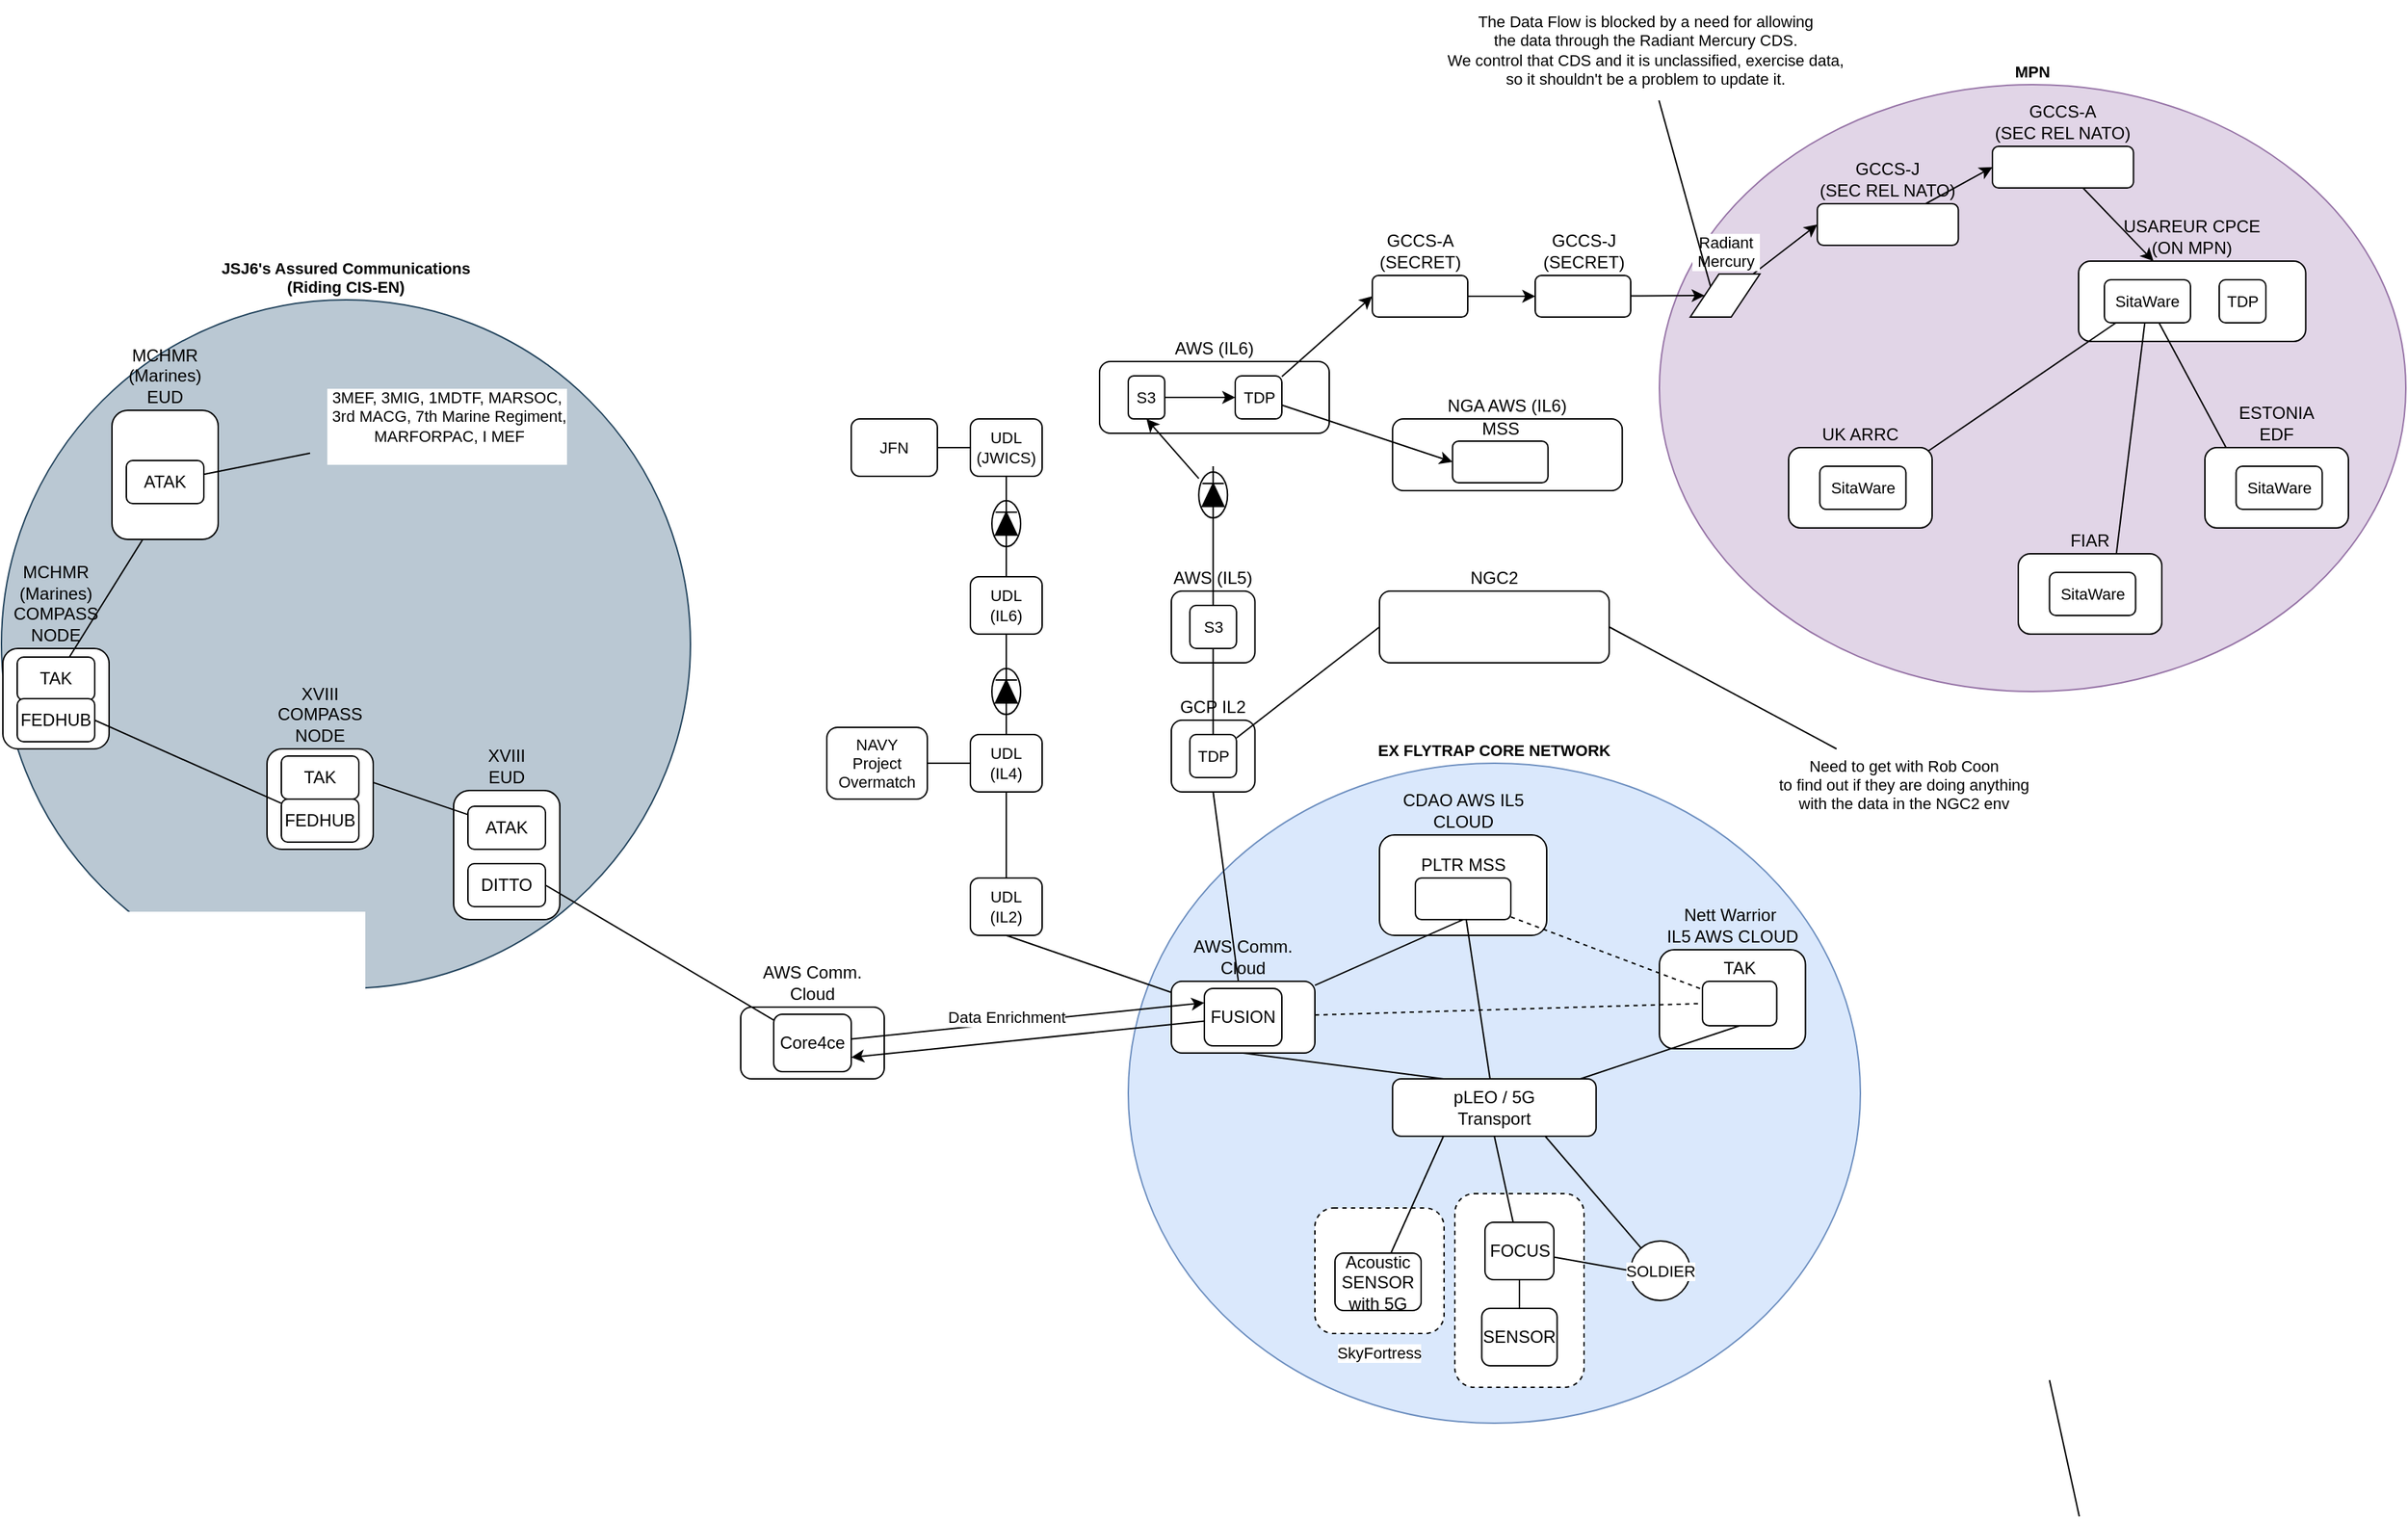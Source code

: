 <mxfile version="27.0.9">
  <diagram name="Page-1" id="hvNq0bLNqhKwoZfUZP0T">
    <mxGraphModel dx="1759" dy="1660" grid="1" gridSize="10" guides="1" tooltips="1" connect="1" arrows="1" fold="1" page="1" pageScale="1" pageWidth="850" pageHeight="1100" math="0" shadow="0">
      <root>
        <mxCell id="0" />
        <mxCell id="1" parent="0" />
        <mxCell id="hDkIq6Xu9XrADPTMmhmZ-83" value="&lt;div&gt;&lt;b&gt;JSJ6&#39;s Assured Communications&lt;/b&gt;&lt;/div&gt;&lt;div&gt;&lt;b&gt;(Riding CIS-EN)&lt;/b&gt;&lt;/div&gt;" style="ellipse;whiteSpace=wrap;html=1;aspect=fixed;fontFamily=Helvetica;fontSize=11;labelBackgroundColor=default;labelPosition=center;verticalLabelPosition=top;align=center;verticalAlign=bottom;fillColor=#bac8d3;strokeColor=#23445d;" parent="1" vertex="1">
          <mxGeometry x="-665" y="-413" width="480" height="480" as="geometry" />
        </mxCell>
        <mxCell id="hDkIq6Xu9XrADPTMmhmZ-85" value="XVIII&lt;div&gt;EUD&lt;/div&gt;" style="rounded=1;whiteSpace=wrap;html=1;labelPosition=center;verticalLabelPosition=top;align=center;verticalAlign=bottom;" parent="1" vertex="1">
          <mxGeometry x="-350" y="-71" width="74" height="90" as="geometry" />
        </mxCell>
        <mxCell id="hDkIq6Xu9XrADPTMmhmZ-66" value="&lt;b&gt;MPN&lt;/b&gt;" style="ellipse;whiteSpace=wrap;html=1;fontFamily=Helvetica;fontSize=11;labelBackgroundColor=default;fillColor=#e1d5e7;strokeColor=#9673a6;labelPosition=center;verticalLabelPosition=top;align=center;verticalAlign=bottom;" parent="1" vertex="1">
          <mxGeometry x="490" y="-563" width="520" height="423" as="geometry" />
        </mxCell>
        <mxCell id="jyh1h8HAa2u7fzU4bVlv-119" value="&lt;b&gt;EX FLYTRAP CORE NETWORK&lt;/b&gt;" style="ellipse;whiteSpace=wrap;html=1;fontFamily=Helvetica;fontSize=11;labelBackgroundColor=default;fillColor=#dae8fc;strokeColor=#6c8ebf;labelPosition=center;verticalLabelPosition=top;align=center;verticalAlign=bottom;" parent="1" vertex="1">
          <mxGeometry x="120" y="-90" width="510" height="460" as="geometry" />
        </mxCell>
        <mxCell id="jyh1h8HAa2u7fzU4bVlv-82" value="AWS Comm. Cloud" style="rounded=1;whiteSpace=wrap;html=1;labelPosition=center;verticalLabelPosition=top;align=center;verticalAlign=bottom;" parent="1" vertex="1">
          <mxGeometry x="150" y="62" width="100" height="50" as="geometry" />
        </mxCell>
        <mxCell id="hDkIq6Xu9XrADPTMmhmZ-47" value="NGA AWS (IL6)" style="rounded=1;whiteSpace=wrap;html=1;labelPosition=center;verticalLabelPosition=top;align=center;verticalAlign=bottom;" parent="1" vertex="1">
          <mxGeometry x="304.13" y="-330" width="160" height="50" as="geometry" />
        </mxCell>
        <mxCell id="hDkIq6Xu9XrADPTMmhmZ-37" value="AWS (IL6)" style="rounded=1;whiteSpace=wrap;html=1;labelPosition=center;verticalLabelPosition=top;align=center;verticalAlign=bottom;" parent="1" vertex="1">
          <mxGeometry x="100" y="-370" width="160" height="50" as="geometry" />
        </mxCell>
        <mxCell id="hDkIq6Xu9XrADPTMmhmZ-25" value="GCP IL2" style="rounded=1;whiteSpace=wrap;html=1;labelPosition=center;verticalLabelPosition=top;align=center;verticalAlign=bottom;" parent="1" vertex="1">
          <mxGeometry x="150" y="-120" width="58.25" height="50" as="geometry" />
        </mxCell>
        <mxCell id="hDkIq6Xu9XrADPTMmhmZ-33" value="AWS (IL5)" style="rounded=1;whiteSpace=wrap;html=1;labelPosition=center;verticalLabelPosition=top;align=center;verticalAlign=bottom;" parent="1" vertex="1">
          <mxGeometry x="150" y="-210" width="58.25" height="50" as="geometry" />
        </mxCell>
        <mxCell id="hDkIq6Xu9XrADPTMmhmZ-26" value="AWS Comm. Cloud" style="rounded=1;whiteSpace=wrap;html=1;labelPosition=center;verticalLabelPosition=top;align=center;verticalAlign=bottom;" parent="1" vertex="1">
          <mxGeometry x="-150" y="80" width="100" height="50" as="geometry" />
        </mxCell>
        <mxCell id="jyh1h8HAa2u7fzU4bVlv-79" value="CDAO AWS IL5 CLOUD" style="rounded=1;whiteSpace=wrap;html=1;labelPosition=center;verticalLabelPosition=top;align=center;verticalAlign=bottom;" parent="1" vertex="1">
          <mxGeometry x="295" y="-40" width="116.5" height="70" as="geometry" />
        </mxCell>
        <mxCell id="jyh1h8HAa2u7fzU4bVlv-77" value="" style="rounded=1;whiteSpace=wrap;html=1;fontFamily=Helvetica;fontSize=11;fontColor=default;labelBackgroundColor=default;dashed=1;labelPosition=center;verticalLabelPosition=bottom;align=center;verticalAlign=top;" parent="1" vertex="1">
          <mxGeometry x="347.5" y="210" width="90" height="135" as="geometry" />
        </mxCell>
        <mxCell id="jyh1h8HAa2u7fzU4bVlv-12" value="Nett Warrior&amp;nbsp;&lt;div&gt;IL5 AWS CLOUD&lt;/div&gt;" style="rounded=1;whiteSpace=wrap;html=1;labelPosition=center;verticalLabelPosition=top;align=center;verticalAlign=bottom;" parent="1" vertex="1">
          <mxGeometry x="490" y="40" width="101.75" height="69" as="geometry" />
        </mxCell>
        <mxCell id="jyh1h8HAa2u7fzU4bVlv-13" value="TAK" style="rounded=1;whiteSpace=wrap;html=1;labelPosition=center;verticalLabelPosition=top;align=center;verticalAlign=bottom;" parent="1" vertex="1">
          <mxGeometry x="520" y="62" width="51.75" height="31" as="geometry" />
        </mxCell>
        <mxCell id="jyh1h8HAa2u7fzU4bVlv-20" style="rounded=0;orthogonalLoop=1;jettySize=auto;html=1;endArrow=none;startFill=0;" parent="1" edge="1">
          <mxGeometry relative="1" as="geometry">
            <mxPoint x="412.5" y="190" as="sourcePoint" />
          </mxGeometry>
        </mxCell>
        <mxCell id="jyh1h8HAa2u7fzU4bVlv-24" style="rounded=0;orthogonalLoop=1;jettySize=auto;html=1;entryX=0.5;entryY=1;entryDx=0;entryDy=0;endArrow=none;startFill=0;" parent="1" edge="1">
          <mxGeometry relative="1" as="geometry">
            <mxPoint x="412.5" y="264" as="targetPoint" />
          </mxGeometry>
        </mxCell>
        <mxCell id="jyh1h8HAa2u7fzU4bVlv-114" style="edgeStyle=none;shape=connector;rounded=0;orthogonalLoop=1;jettySize=auto;html=1;entryX=0.5;entryY=1;entryDx=0;entryDy=0;strokeColor=default;align=center;verticalAlign=middle;fontFamily=Helvetica;fontSize=11;fontColor=default;labelBackgroundColor=default;startFill=0;endArrow=none;" parent="1" source="jyh1h8HAa2u7fzU4bVlv-28" target="jyh1h8HAa2u7fzU4bVlv-13" edge="1">
          <mxGeometry relative="1" as="geometry" />
        </mxCell>
        <mxCell id="jyh1h8HAa2u7fzU4bVlv-116" style="edgeStyle=none;shape=connector;rounded=0;orthogonalLoop=1;jettySize=auto;html=1;strokeColor=default;align=center;verticalAlign=middle;fontFamily=Helvetica;fontSize=11;fontColor=default;labelBackgroundColor=default;startFill=0;endArrow=none;" parent="1" source="jyh1h8HAa2u7fzU4bVlv-28" target="jyh1h8HAa2u7fzU4bVlv-80" edge="1">
          <mxGeometry relative="1" as="geometry" />
        </mxCell>
        <mxCell id="jyh1h8HAa2u7fzU4bVlv-28" value="pLEO / 5G&lt;div&gt;Transport&lt;/div&gt;" style="rounded=1;whiteSpace=wrap;html=1;" parent="1" vertex="1">
          <mxGeometry x="304.13" y="130" width="141.75" height="40" as="geometry" />
        </mxCell>
        <mxCell id="jyh1h8HAa2u7fzU4bVlv-31" style="edgeStyle=orthogonalEdgeStyle;rounded=0;orthogonalLoop=1;jettySize=auto;html=1;endArrow=none;startFill=0;" parent="1" edge="1">
          <mxGeometry relative="1" as="geometry">
            <mxPoint x="629.5" y="203" as="sourcePoint" />
          </mxGeometry>
        </mxCell>
        <mxCell id="jyh1h8HAa2u7fzU4bVlv-35" style="edgeStyle=orthogonalEdgeStyle;rounded=0;orthogonalLoop=1;jettySize=auto;html=1;entryX=0.5;entryY=1;entryDx=0;entryDy=0;endArrow=none;startFill=0;" parent="1" edge="1">
          <mxGeometry relative="1" as="geometry">
            <mxPoint x="630" y="267" as="targetPoint" />
          </mxGeometry>
        </mxCell>
        <mxCell id="jyh1h8HAa2u7fzU4bVlv-50" style="rounded=0;orthogonalLoop=1;jettySize=auto;html=1;entryX=1;entryY=0.5;entryDx=0;entryDy=0;endArrow=none;startFill=0;" parent="1" edge="1">
          <mxGeometry relative="1" as="geometry">
            <mxPoint x="745.363" y="300" as="sourcePoint" />
          </mxGeometry>
        </mxCell>
        <mxCell id="jyh1h8HAa2u7fzU4bVlv-46" style="rounded=0;orthogonalLoop=1;jettySize=auto;html=1;entryX=0.5;entryY=1;entryDx=0;entryDy=0;endArrow=none;startFill=0;" parent="1" edge="1">
          <mxGeometry relative="1" as="geometry">
            <mxPoint x="782.5" y="435" as="sourcePoint" />
            <mxPoint x="761.75" y="340" as="targetPoint" />
          </mxGeometry>
        </mxCell>
        <mxCell id="hDkIq6Xu9XrADPTMmhmZ-6" style="edgeStyle=none;shape=connector;rounded=0;orthogonalLoop=1;jettySize=auto;html=1;entryX=0.5;entryY=1;entryDx=0;entryDy=0;strokeColor=default;align=center;verticalAlign=middle;fontFamily=Helvetica;fontSize=11;fontColor=default;labelBackgroundColor=default;startFill=0;endArrow=none;" parent="1" source="jyh1h8HAa2u7fzU4bVlv-56" target="jyh1h8HAa2u7fzU4bVlv-28" edge="1">
          <mxGeometry relative="1" as="geometry" />
        </mxCell>
        <mxCell id="hDkIq6Xu9XrADPTMmhmZ-7" style="edgeStyle=none;shape=connector;rounded=0;orthogonalLoop=1;jettySize=auto;html=1;entryX=0;entryY=0.5;entryDx=0;entryDy=0;strokeColor=default;align=center;verticalAlign=middle;fontFamily=Helvetica;fontSize=11;fontColor=default;labelBackgroundColor=default;startFill=0;endArrow=none;" parent="1" source="jyh1h8HAa2u7fzU4bVlv-56" target="hDkIq6Xu9XrADPTMmhmZ-4" edge="1">
          <mxGeometry relative="1" as="geometry" />
        </mxCell>
        <mxCell id="jyh1h8HAa2u7fzU4bVlv-56" value="FOCUS" style="rounded=1;whiteSpace=wrap;html=1;" parent="1" vertex="1">
          <mxGeometry x="368.5" y="230" width="48" height="40" as="geometry" />
        </mxCell>
        <mxCell id="jyh1h8HAa2u7fzU4bVlv-58" value="SENSOR" style="rounded=1;whiteSpace=wrap;html=1;" parent="1" vertex="1">
          <mxGeometry x="366.25" y="290" width="52.5" height="40" as="geometry" />
        </mxCell>
        <mxCell id="jyh1h8HAa2u7fzU4bVlv-59" value="" style="rounded=0;orthogonalLoop=1;jettySize=auto;html=1;entryX=0.5;entryY=1;entryDx=0;entryDy=0;endArrow=none;startFill=0;" parent="1" source="jyh1h8HAa2u7fzU4bVlv-58" target="jyh1h8HAa2u7fzU4bVlv-56" edge="1">
          <mxGeometry relative="1" as="geometry">
            <mxPoint x="163.25" y="335" as="sourcePoint" />
            <mxPoint x="178.25" y="395" as="targetPoint" />
          </mxGeometry>
        </mxCell>
        <mxCell id="hDkIq6Xu9XrADPTMmhmZ-2" style="rounded=0;orthogonalLoop=1;jettySize=auto;html=1;endArrow=none;startFill=0;dashed=1;" parent="1" source="jyh1h8HAa2u7fzU4bVlv-80" target="jyh1h8HAa2u7fzU4bVlv-13" edge="1">
          <mxGeometry relative="1" as="geometry" />
        </mxCell>
        <mxCell id="jyh1h8HAa2u7fzU4bVlv-80" value="PLTR MSS" style="rounded=1;whiteSpace=wrap;html=1;labelPosition=center;verticalLabelPosition=top;align=center;verticalAlign=bottom;" parent="1" vertex="1">
          <mxGeometry x="320" y="-10" width="66.5" height="29" as="geometry" />
        </mxCell>
        <mxCell id="jyh1h8HAa2u7fzU4bVlv-117" style="edgeStyle=none;shape=connector;rounded=0;orthogonalLoop=1;jettySize=auto;html=1;entryX=0.5;entryY=1;entryDx=0;entryDy=0;strokeColor=default;align=center;verticalAlign=middle;fontFamily=Helvetica;fontSize=11;fontColor=default;labelBackgroundColor=default;startFill=0;endArrow=none;" parent="1" source="jyh1h8HAa2u7fzU4bVlv-82" target="jyh1h8HAa2u7fzU4bVlv-80" edge="1">
          <mxGeometry relative="1" as="geometry" />
        </mxCell>
        <mxCell id="jyh1h8HAa2u7fzU4bVlv-118" style="edgeStyle=none;shape=connector;rounded=0;orthogonalLoop=1;jettySize=auto;html=1;entryX=0;entryY=0.5;entryDx=0;entryDy=0;strokeColor=default;align=center;verticalAlign=middle;fontFamily=Helvetica;fontSize=11;fontColor=default;labelBackgroundColor=default;startFill=0;endArrow=none;dashed=1;" parent="1" source="jyh1h8HAa2u7fzU4bVlv-82" target="jyh1h8HAa2u7fzU4bVlv-13" edge="1">
          <mxGeometry relative="1" as="geometry" />
        </mxCell>
        <mxCell id="hDkIq6Xu9XrADPTMmhmZ-13" style="edgeStyle=none;shape=connector;rounded=0;orthogonalLoop=1;jettySize=auto;html=1;entryX=0.5;entryY=1;entryDx=0;entryDy=0;strokeColor=default;align=center;verticalAlign=middle;fontFamily=Helvetica;fontSize=11;fontColor=default;labelBackgroundColor=default;startFill=0;endArrow=none;" parent="1" source="jyh1h8HAa2u7fzU4bVlv-82" target="hDkIq6Xu9XrADPTMmhmZ-9" edge="1">
          <mxGeometry relative="1" as="geometry" />
        </mxCell>
        <mxCell id="hDkIq6Xu9XrADPTMmhmZ-31" style="edgeStyle=none;shape=connector;rounded=0;orthogonalLoop=1;jettySize=auto;html=1;entryX=0.5;entryY=1;entryDx=0;entryDy=0;strokeColor=default;align=center;verticalAlign=middle;fontFamily=Helvetica;fontSize=11;fontColor=default;labelBackgroundColor=default;startFill=0;endArrow=none;" parent="1" source="jyh1h8HAa2u7fzU4bVlv-82" target="hDkIq6Xu9XrADPTMmhmZ-25" edge="1">
          <mxGeometry relative="1" as="geometry" />
        </mxCell>
        <mxCell id="jyh1h8HAa2u7fzU4bVlv-83" value="SkyFortress" style="rounded=1;whiteSpace=wrap;html=1;fontFamily=Helvetica;fontSize=11;fontColor=default;labelBackgroundColor=default;dashed=1;labelPosition=center;verticalLabelPosition=bottom;align=center;verticalAlign=top;" parent="1" vertex="1">
          <mxGeometry x="250" y="220" width="90" height="87.5" as="geometry" />
        </mxCell>
        <mxCell id="jyh1h8HAa2u7fzU4bVlv-101" style="edgeStyle=none;shape=connector;rounded=0;orthogonalLoop=1;jettySize=auto;html=1;entryX=0.5;entryY=1;entryDx=0;entryDy=0;strokeColor=default;align=center;verticalAlign=middle;fontFamily=Helvetica;fontSize=11;fontColor=default;labelBackgroundColor=default;startFill=0;endArrow=none;exitX=0.25;exitY=0;exitDx=0;exitDy=0;" parent="1" source="jyh1h8HAa2u7fzU4bVlv-28" target="jyh1h8HAa2u7fzU4bVlv-82" edge="1">
          <mxGeometry relative="1" as="geometry" />
        </mxCell>
        <mxCell id="hDkIq6Xu9XrADPTMmhmZ-5" style="edgeStyle=none;shape=connector;rounded=0;orthogonalLoop=1;jettySize=auto;html=1;entryX=0.25;entryY=1;entryDx=0;entryDy=0;strokeColor=default;align=center;verticalAlign=middle;fontFamily=Helvetica;fontSize=11;fontColor=default;labelBackgroundColor=default;startFill=0;endArrow=none;" parent="1" source="jyh1h8HAa2u7fzU4bVlv-84" target="jyh1h8HAa2u7fzU4bVlv-28" edge="1">
          <mxGeometry relative="1" as="geometry" />
        </mxCell>
        <mxCell id="jyh1h8HAa2u7fzU4bVlv-84" value="Acoustic SENSOR&lt;div&gt;with 5G&lt;/div&gt;" style="rounded=1;whiteSpace=wrap;html=1;" parent="1" vertex="1">
          <mxGeometry x="264" y="251.5" width="60" height="40" as="geometry" />
        </mxCell>
        <mxCell id="hDkIq6Xu9XrADPTMmhmZ-28" style="edgeStyle=none;shape=connector;rounded=0;orthogonalLoop=1;jettySize=auto;html=1;entryX=1;entryY=0.75;entryDx=0;entryDy=0;strokeColor=default;align=center;verticalAlign=middle;fontFamily=Helvetica;fontSize=11;fontColor=default;labelBackgroundColor=default;startFill=0;endArrow=classic;endFill=1;" parent="1" source="hDkIq6Xu9XrADPTMmhmZ-3" target="hDkIq6Xu9XrADPTMmhmZ-27" edge="1">
          <mxGeometry relative="1" as="geometry" />
        </mxCell>
        <mxCell id="hDkIq6Xu9XrADPTMmhmZ-3" value="FUSION" style="rounded=1;whiteSpace=wrap;html=1;" parent="1" vertex="1">
          <mxGeometry x="173" y="67" width="54" height="40" as="geometry" />
        </mxCell>
        <mxCell id="hDkIq6Xu9XrADPTMmhmZ-8" style="edgeStyle=none;shape=connector;rounded=0;orthogonalLoop=1;jettySize=auto;html=1;entryX=0.75;entryY=1;entryDx=0;entryDy=0;strokeColor=default;align=center;verticalAlign=middle;fontFamily=Helvetica;fontSize=11;fontColor=default;labelBackgroundColor=default;startFill=0;endArrow=none;" parent="1" source="hDkIq6Xu9XrADPTMmhmZ-4" target="jyh1h8HAa2u7fzU4bVlv-28" edge="1">
          <mxGeometry relative="1" as="geometry" />
        </mxCell>
        <mxCell id="hDkIq6Xu9XrADPTMmhmZ-4" value="SOLDIER" style="ellipse;whiteSpace=wrap;html=1;aspect=fixed;fontFamily=Helvetica;fontSize=11;fontColor=default;labelBackgroundColor=default;" parent="1" vertex="1">
          <mxGeometry x="470" y="243" width="41.5" height="41.5" as="geometry" />
        </mxCell>
        <mxCell id="hDkIq6Xu9XrADPTMmhmZ-20" style="edgeStyle=none;shape=connector;rounded=0;orthogonalLoop=1;jettySize=auto;html=1;entryX=0.5;entryY=1;entryDx=0;entryDy=0;strokeColor=default;align=center;verticalAlign=middle;fontFamily=Helvetica;fontSize=11;fontColor=default;labelBackgroundColor=default;startFill=0;endArrow=none;" parent="1" source="hDkIq6Xu9XrADPTMmhmZ-9" target="hDkIq6Xu9XrADPTMmhmZ-10" edge="1">
          <mxGeometry relative="1" as="geometry" />
        </mxCell>
        <mxCell id="hDkIq6Xu9XrADPTMmhmZ-9" value="UDL&lt;div&gt;(IL2)&lt;/div&gt;" style="rounded=1;whiteSpace=wrap;html=1;fontFamily=Helvetica;fontSize=11;fontColor=default;labelBackgroundColor=default;" parent="1" vertex="1">
          <mxGeometry x="10" y="-10" width="50" height="40" as="geometry" />
        </mxCell>
        <mxCell id="hDkIq6Xu9XrADPTMmhmZ-10" value="UDL&lt;div&gt;(IL4)&lt;/div&gt;" style="rounded=1;whiteSpace=wrap;html=1;fontFamily=Helvetica;fontSize=11;fontColor=default;labelBackgroundColor=default;" parent="1" vertex="1">
          <mxGeometry x="10" y="-110" width="50" height="40" as="geometry" />
        </mxCell>
        <mxCell id="hDkIq6Xu9XrADPTMmhmZ-11" value="UDL&lt;div&gt;(IL6)&lt;/div&gt;" style="rounded=1;whiteSpace=wrap;html=1;fontFamily=Helvetica;fontSize=11;fontColor=default;labelBackgroundColor=default;" parent="1" vertex="1">
          <mxGeometry x="10" y="-220" width="50" height="40" as="geometry" />
        </mxCell>
        <mxCell id="hDkIq6Xu9XrADPTMmhmZ-12" value="UDL&lt;div&gt;(JWICS)&lt;/div&gt;" style="rounded=1;whiteSpace=wrap;html=1;fontFamily=Helvetica;fontSize=11;fontColor=default;labelBackgroundColor=default;" parent="1" vertex="1">
          <mxGeometry x="10" y="-330" width="50" height="40" as="geometry" />
        </mxCell>
        <mxCell id="hDkIq6Xu9XrADPTMmhmZ-17" style="edgeStyle=none;shape=connector;rounded=0;orthogonalLoop=1;jettySize=auto;html=1;entryX=0.5;entryY=1;entryDx=0;entryDy=0;strokeColor=default;align=center;verticalAlign=middle;fontFamily=Helvetica;fontSize=11;fontColor=default;labelBackgroundColor=default;startFill=0;endArrow=none;" parent="1" source="hDkIq6Xu9XrADPTMmhmZ-14" target="hDkIq6Xu9XrADPTMmhmZ-12" edge="1">
          <mxGeometry relative="1" as="geometry" />
        </mxCell>
        <mxCell id="hDkIq6Xu9XrADPTMmhmZ-14" value="" style="pointerEvents=1;fillColor=strokeColor;verticalLabelPosition=bottom;shadow=0;dashed=0;align=center;html=1;verticalAlign=top;shape=mxgraph.electrical.diodes.tunnel_diode_2;fontFamily=Helvetica;fontSize=11;fontColor=default;labelBackgroundColor=default;rotation=-90;" parent="1" vertex="1">
          <mxGeometry x="15" y="-267" width="40" height="20" as="geometry" />
        </mxCell>
        <mxCell id="hDkIq6Xu9XrADPTMmhmZ-19" style="edgeStyle=none;shape=connector;rounded=0;orthogonalLoop=1;jettySize=auto;html=1;entryX=0.5;entryY=1;entryDx=0;entryDy=0;strokeColor=default;align=center;verticalAlign=middle;fontFamily=Helvetica;fontSize=11;fontColor=default;labelBackgroundColor=default;startFill=0;endArrow=none;" parent="1" source="hDkIq6Xu9XrADPTMmhmZ-15" target="hDkIq6Xu9XrADPTMmhmZ-11" edge="1">
          <mxGeometry relative="1" as="geometry" />
        </mxCell>
        <mxCell id="hDkIq6Xu9XrADPTMmhmZ-15" value="" style="pointerEvents=1;fillColor=strokeColor;verticalLabelPosition=bottom;shadow=0;dashed=0;align=center;html=1;verticalAlign=top;shape=mxgraph.electrical.diodes.tunnel_diode_2;fontFamily=Helvetica;fontSize=11;fontColor=default;labelBackgroundColor=default;rotation=-90;" parent="1" vertex="1">
          <mxGeometry x="15" y="-150" width="40" height="20" as="geometry" />
        </mxCell>
        <mxCell id="hDkIq6Xu9XrADPTMmhmZ-16" style="edgeStyle=none;shape=connector;rounded=0;orthogonalLoop=1;jettySize=auto;html=1;entryX=0;entryY=0.5;entryDx=0;entryDy=0;entryPerimeter=0;strokeColor=default;align=center;verticalAlign=middle;fontFamily=Helvetica;fontSize=11;fontColor=default;labelBackgroundColor=default;startFill=0;endArrow=none;" parent="1" source="hDkIq6Xu9XrADPTMmhmZ-11" target="hDkIq6Xu9XrADPTMmhmZ-14" edge="1">
          <mxGeometry relative="1" as="geometry" />
        </mxCell>
        <mxCell id="hDkIq6Xu9XrADPTMmhmZ-18" style="edgeStyle=none;shape=connector;rounded=0;orthogonalLoop=1;jettySize=auto;html=1;entryX=0;entryY=0.5;entryDx=0;entryDy=0;entryPerimeter=0;strokeColor=default;align=center;verticalAlign=middle;fontFamily=Helvetica;fontSize=11;fontColor=default;labelBackgroundColor=default;startFill=0;endArrow=none;" parent="1" source="hDkIq6Xu9XrADPTMmhmZ-10" target="hDkIq6Xu9XrADPTMmhmZ-15" edge="1">
          <mxGeometry relative="1" as="geometry" />
        </mxCell>
        <mxCell id="hDkIq6Xu9XrADPTMmhmZ-22" style="edgeStyle=none;shape=connector;rounded=0;orthogonalLoop=1;jettySize=auto;html=1;strokeColor=default;align=center;verticalAlign=middle;fontFamily=Helvetica;fontSize=11;fontColor=default;labelBackgroundColor=default;startFill=0;endArrow=none;" parent="1" source="hDkIq6Xu9XrADPTMmhmZ-21" target="hDkIq6Xu9XrADPTMmhmZ-12" edge="1">
          <mxGeometry relative="1" as="geometry" />
        </mxCell>
        <mxCell id="hDkIq6Xu9XrADPTMmhmZ-21" value="JFN" style="rounded=1;whiteSpace=wrap;html=1;fontFamily=Helvetica;fontSize=11;fontColor=default;labelBackgroundColor=default;" parent="1" vertex="1">
          <mxGeometry x="-73" y="-330" width="60" height="40" as="geometry" />
        </mxCell>
        <mxCell id="hDkIq6Xu9XrADPTMmhmZ-24" style="edgeStyle=none;shape=connector;rounded=0;orthogonalLoop=1;jettySize=auto;html=1;strokeColor=default;align=center;verticalAlign=middle;fontFamily=Helvetica;fontSize=11;fontColor=default;labelBackgroundColor=default;startFill=0;endArrow=none;" parent="1" source="hDkIq6Xu9XrADPTMmhmZ-23" target="hDkIq6Xu9XrADPTMmhmZ-10" edge="1">
          <mxGeometry relative="1" as="geometry" />
        </mxCell>
        <mxCell id="hDkIq6Xu9XrADPTMmhmZ-23" value="NAVY&lt;div&gt;Project Overmatch&lt;/div&gt;" style="rounded=1;whiteSpace=wrap;html=1;fontFamily=Helvetica;fontSize=11;fontColor=default;labelBackgroundColor=default;" parent="1" vertex="1">
          <mxGeometry x="-90" y="-115" width="70" height="50" as="geometry" />
        </mxCell>
        <mxCell id="hDkIq6Xu9XrADPTMmhmZ-29" style="edgeStyle=none;shape=connector;rounded=0;orthogonalLoop=1;jettySize=auto;html=1;entryX=0;entryY=0.25;entryDx=0;entryDy=0;strokeColor=default;align=center;verticalAlign=middle;fontFamily=Helvetica;fontSize=11;fontColor=default;labelBackgroundColor=default;startFill=0;endArrow=classic;endFill=1;" parent="1" source="hDkIq6Xu9XrADPTMmhmZ-27" target="hDkIq6Xu9XrADPTMmhmZ-3" edge="1">
          <mxGeometry relative="1" as="geometry" />
        </mxCell>
        <mxCell id="hDkIq6Xu9XrADPTMmhmZ-30" value="Data Enrichment" style="edgeLabel;html=1;align=center;verticalAlign=middle;resizable=0;points=[];fontFamily=Helvetica;fontSize=11;fontColor=default;labelBackgroundColor=default;" parent="hDkIq6Xu9XrADPTMmhmZ-29" vertex="1" connectable="0">
          <mxGeometry x="-0.411" y="4" relative="1" as="geometry">
            <mxPoint x="36" y="-4" as="offset" />
          </mxGeometry>
        </mxCell>
        <mxCell id="hDkIq6Xu9XrADPTMmhmZ-87" style="edgeStyle=none;shape=connector;rounded=0;orthogonalLoop=1;jettySize=auto;html=1;entryX=1;entryY=0.5;entryDx=0;entryDy=0;strokeColor=default;align=center;verticalAlign=middle;fontFamily=Helvetica;fontSize=11;fontColor=default;labelBackgroundColor=default;startFill=0;endArrow=none;" parent="1" source="hDkIq6Xu9XrADPTMmhmZ-27" target="hDkIq6Xu9XrADPTMmhmZ-86" edge="1">
          <mxGeometry relative="1" as="geometry" />
        </mxCell>
        <mxCell id="hDkIq6Xu9XrADPTMmhmZ-27" value="Core4ce" style="rounded=1;whiteSpace=wrap;html=1;" parent="1" vertex="1">
          <mxGeometry x="-127" y="85" width="54" height="40" as="geometry" />
        </mxCell>
        <mxCell id="hDkIq6Xu9XrADPTMmhmZ-45" style="edgeStyle=none;shape=connector;rounded=0;orthogonalLoop=1;jettySize=auto;html=1;entryX=0.5;entryY=1;entryDx=0;entryDy=0;strokeColor=default;align=center;verticalAlign=middle;fontFamily=Helvetica;fontSize=11;fontColor=default;labelBackgroundColor=default;startFill=0;endArrow=classic;endFill=1;" parent="1" source="hDkIq6Xu9XrADPTMmhmZ-35" target="hDkIq6Xu9XrADPTMmhmZ-42" edge="1">
          <mxGeometry relative="1" as="geometry" />
        </mxCell>
        <mxCell id="hDkIq6Xu9XrADPTMmhmZ-35" value="" style="pointerEvents=1;fillColor=strokeColor;verticalLabelPosition=bottom;shadow=0;dashed=0;align=center;html=1;verticalAlign=top;shape=mxgraph.electrical.diodes.tunnel_diode_2;fontFamily=Helvetica;fontSize=11;fontColor=default;labelBackgroundColor=default;rotation=-90;" parent="1" vertex="1">
          <mxGeometry x="159.13" y="-287" width="40" height="20" as="geometry" />
        </mxCell>
        <mxCell id="hDkIq6Xu9XrADPTMmhmZ-43" style="edgeStyle=none;shape=connector;rounded=0;orthogonalLoop=1;jettySize=auto;html=1;entryX=0.5;entryY=1;entryDx=0;entryDy=0;strokeColor=default;align=center;verticalAlign=middle;fontFamily=Helvetica;fontSize=11;fontColor=default;labelBackgroundColor=default;startFill=0;endArrow=none;" parent="1" source="hDkIq6Xu9XrADPTMmhmZ-39" target="hDkIq6Xu9XrADPTMmhmZ-41" edge="1">
          <mxGeometry relative="1" as="geometry" />
        </mxCell>
        <mxCell id="hDkIq6Xu9XrADPTMmhmZ-80" style="edgeStyle=none;shape=connector;rounded=0;orthogonalLoop=1;jettySize=auto;html=1;entryX=0;entryY=0.5;entryDx=0;entryDy=0;strokeColor=default;align=center;verticalAlign=middle;fontFamily=Helvetica;fontSize=11;fontColor=default;labelBackgroundColor=default;startFill=0;endArrow=none;" parent="1" source="hDkIq6Xu9XrADPTMmhmZ-39" target="hDkIq6Xu9XrADPTMmhmZ-79" edge="1">
          <mxGeometry relative="1" as="geometry" />
        </mxCell>
        <mxCell id="hDkIq6Xu9XrADPTMmhmZ-39" value="TDP" style="rounded=1;whiteSpace=wrap;html=1;fontFamily=Helvetica;fontSize=11;fontColor=default;labelBackgroundColor=default;" parent="1" vertex="1">
          <mxGeometry x="162.88" y="-110" width="32.5" height="30" as="geometry" />
        </mxCell>
        <mxCell id="hDkIq6Xu9XrADPTMmhmZ-49" style="edgeStyle=none;shape=connector;rounded=0;orthogonalLoop=1;jettySize=auto;html=1;entryX=0;entryY=0.5;entryDx=0;entryDy=0;strokeColor=default;align=center;verticalAlign=middle;fontFamily=Helvetica;fontSize=11;fontColor=default;labelBackgroundColor=default;startFill=0;endArrow=classic;endFill=1;" parent="1" source="hDkIq6Xu9XrADPTMmhmZ-40" target="hDkIq6Xu9XrADPTMmhmZ-48" edge="1">
          <mxGeometry relative="1" as="geometry" />
        </mxCell>
        <mxCell id="hDkIq6Xu9XrADPTMmhmZ-52" style="edgeStyle=none;shape=connector;rounded=0;orthogonalLoop=1;jettySize=auto;html=1;entryX=0;entryY=0.5;entryDx=0;entryDy=0;strokeColor=default;align=center;verticalAlign=middle;fontFamily=Helvetica;fontSize=11;fontColor=default;labelBackgroundColor=default;startFill=0;endArrow=classic;endFill=1;" parent="1" source="hDkIq6Xu9XrADPTMmhmZ-40" target="hDkIq6Xu9XrADPTMmhmZ-50" edge="1">
          <mxGeometry relative="1" as="geometry" />
        </mxCell>
        <mxCell id="hDkIq6Xu9XrADPTMmhmZ-40" value="TDP" style="rounded=1;whiteSpace=wrap;html=1;fontFamily=Helvetica;fontSize=11;fontColor=default;labelBackgroundColor=default;" parent="1" vertex="1">
          <mxGeometry x="194.5" y="-360" width="32.5" height="30" as="geometry" />
        </mxCell>
        <mxCell id="hDkIq6Xu9XrADPTMmhmZ-41" value="S3" style="rounded=1;whiteSpace=wrap;html=1;fontFamily=Helvetica;fontSize=11;fontColor=default;labelBackgroundColor=default;" parent="1" vertex="1">
          <mxGeometry x="162.88" y="-200" width="32.5" height="30" as="geometry" />
        </mxCell>
        <mxCell id="hDkIq6Xu9XrADPTMmhmZ-46" style="edgeStyle=none;shape=connector;rounded=0;orthogonalLoop=1;jettySize=auto;html=1;entryX=0;entryY=0.5;entryDx=0;entryDy=0;strokeColor=default;align=center;verticalAlign=middle;fontFamily=Helvetica;fontSize=11;fontColor=default;labelBackgroundColor=default;startFill=0;endArrow=classic;endFill=1;" parent="1" source="hDkIq6Xu9XrADPTMmhmZ-42" target="hDkIq6Xu9XrADPTMmhmZ-40" edge="1">
          <mxGeometry relative="1" as="geometry" />
        </mxCell>
        <mxCell id="hDkIq6Xu9XrADPTMmhmZ-42" value="S3" style="rounded=1;whiteSpace=wrap;html=1;fontFamily=Helvetica;fontSize=11;fontColor=default;labelBackgroundColor=default;" parent="1" vertex="1">
          <mxGeometry x="120" y="-360" width="25.37" height="30" as="geometry" />
        </mxCell>
        <mxCell id="hDkIq6Xu9XrADPTMmhmZ-44" style="edgeStyle=none;shape=connector;rounded=0;orthogonalLoop=1;jettySize=auto;html=1;entryX=0;entryY=0.5;entryDx=0;entryDy=0;entryPerimeter=0;strokeColor=default;align=center;verticalAlign=middle;fontFamily=Helvetica;fontSize=11;fontColor=default;labelBackgroundColor=default;startFill=0;endArrow=none;" parent="1" source="hDkIq6Xu9XrADPTMmhmZ-41" target="hDkIq6Xu9XrADPTMmhmZ-35" edge="1">
          <mxGeometry relative="1" as="geometry" />
        </mxCell>
        <mxCell id="hDkIq6Xu9XrADPTMmhmZ-48" value="MSS" style="rounded=1;whiteSpace=wrap;html=1;labelPosition=center;verticalLabelPosition=top;align=center;verticalAlign=bottom;" parent="1" vertex="1">
          <mxGeometry x="345.88" y="-314.5" width="66.5" height="29" as="geometry" />
        </mxCell>
        <mxCell id="hDkIq6Xu9XrADPTMmhmZ-53" style="edgeStyle=none;shape=connector;rounded=0;orthogonalLoop=1;jettySize=auto;html=1;entryX=0;entryY=0.5;entryDx=0;entryDy=0;strokeColor=default;align=center;verticalAlign=middle;fontFamily=Helvetica;fontSize=11;fontColor=default;labelBackgroundColor=default;startFill=0;endArrow=classic;endFill=1;" parent="1" source="hDkIq6Xu9XrADPTMmhmZ-50" target="hDkIq6Xu9XrADPTMmhmZ-51" edge="1">
          <mxGeometry relative="1" as="geometry" />
        </mxCell>
        <mxCell id="hDkIq6Xu9XrADPTMmhmZ-50" value="GCCS-A&lt;div&gt;(SECRET)&lt;/div&gt;" style="rounded=1;whiteSpace=wrap;html=1;labelPosition=center;verticalLabelPosition=top;align=center;verticalAlign=bottom;" parent="1" vertex="1">
          <mxGeometry x="290" y="-430" width="66.5" height="29" as="geometry" />
        </mxCell>
        <mxCell id="hDkIq6Xu9XrADPTMmhmZ-56" style="edgeStyle=none;shape=connector;rounded=0;orthogonalLoop=1;jettySize=auto;html=1;entryX=0;entryY=0.5;entryDx=0;entryDy=0;strokeColor=default;align=center;verticalAlign=middle;fontFamily=Helvetica;fontSize=11;fontColor=default;labelBackgroundColor=default;startFill=0;endArrow=classic;endFill=1;" parent="1" source="hDkIq6Xu9XrADPTMmhmZ-51" target="hDkIq6Xu9XrADPTMmhmZ-55" edge="1">
          <mxGeometry relative="1" as="geometry" />
        </mxCell>
        <mxCell id="hDkIq6Xu9XrADPTMmhmZ-51" value="GCCS-J&lt;div&gt;(SECRET)&lt;/div&gt;" style="rounded=1;whiteSpace=wrap;html=1;labelPosition=center;verticalLabelPosition=top;align=center;verticalAlign=bottom;" parent="1" vertex="1">
          <mxGeometry x="403.5" y="-430" width="66.5" height="29" as="geometry" />
        </mxCell>
        <mxCell id="hDkIq6Xu9XrADPTMmhmZ-58" style="edgeStyle=none;shape=connector;rounded=0;orthogonalLoop=1;jettySize=auto;html=1;entryX=0;entryY=0.5;entryDx=0;entryDy=0;strokeColor=default;align=center;verticalAlign=middle;fontFamily=Helvetica;fontSize=11;fontColor=default;labelBackgroundColor=default;startFill=0;endArrow=classic;endFill=1;" parent="1" source="hDkIq6Xu9XrADPTMmhmZ-55" target="hDkIq6Xu9XrADPTMmhmZ-57" edge="1">
          <mxGeometry relative="1" as="geometry" />
        </mxCell>
        <mxCell id="hDkIq6Xu9XrADPTMmhmZ-55" value="Radiant Mercury" style="shape=parallelogram;perimeter=parallelogramPerimeter;whiteSpace=wrap;html=1;fixedSize=1;fontFamily=Helvetica;fontSize=11;fontColor=default;labelBackgroundColor=default;labelPosition=center;verticalLabelPosition=top;align=center;verticalAlign=bottom;" parent="1" vertex="1">
          <mxGeometry x="511.5" y="-431" width="48.5" height="30" as="geometry" />
        </mxCell>
        <mxCell id="hDkIq6Xu9XrADPTMmhmZ-60" style="edgeStyle=none;shape=connector;rounded=0;orthogonalLoop=1;jettySize=auto;html=1;entryX=0;entryY=0.5;entryDx=0;entryDy=0;strokeColor=default;align=center;verticalAlign=middle;fontFamily=Helvetica;fontSize=11;fontColor=default;labelBackgroundColor=default;startFill=0;endArrow=classic;endFill=1;" parent="1" source="hDkIq6Xu9XrADPTMmhmZ-57" target="hDkIq6Xu9XrADPTMmhmZ-59" edge="1">
          <mxGeometry relative="1" as="geometry" />
        </mxCell>
        <mxCell id="hDkIq6Xu9XrADPTMmhmZ-57" value="GCCS-J&lt;div&gt;(SEC REL NATO)&lt;/div&gt;" style="rounded=1;whiteSpace=wrap;html=1;labelPosition=center;verticalLabelPosition=top;align=center;verticalAlign=bottom;" parent="1" vertex="1">
          <mxGeometry x="600" y="-480" width="98.25" height="29" as="geometry" />
        </mxCell>
        <mxCell id="hDkIq6Xu9XrADPTMmhmZ-62" value="" style="edgeStyle=none;shape=connector;rounded=0;orthogonalLoop=1;jettySize=auto;html=1;strokeColor=default;align=center;verticalAlign=middle;fontFamily=Helvetica;fontSize=11;fontColor=default;labelBackgroundColor=default;startFill=0;endArrow=classic;endFill=1;" parent="1" source="hDkIq6Xu9XrADPTMmhmZ-59" target="hDkIq6Xu9XrADPTMmhmZ-61" edge="1">
          <mxGeometry relative="1" as="geometry" />
        </mxCell>
        <mxCell id="hDkIq6Xu9XrADPTMmhmZ-59" value="GCCS-A&lt;div&gt;(SEC REL NATO)&lt;/div&gt;" style="rounded=1;whiteSpace=wrap;html=1;labelPosition=center;verticalLabelPosition=top;align=center;verticalAlign=bottom;" parent="1" vertex="1">
          <mxGeometry x="722" y="-520" width="98.25" height="29" as="geometry" />
        </mxCell>
        <mxCell id="hDkIq6Xu9XrADPTMmhmZ-61" value="USAREUR CPCE&lt;div&gt;(ON MPN)&lt;/div&gt;" style="rounded=1;whiteSpace=wrap;html=1;labelPosition=center;verticalLabelPosition=top;align=center;verticalAlign=bottom;" parent="1" vertex="1">
          <mxGeometry x="782" y="-440" width="158.25" height="56" as="geometry" />
        </mxCell>
        <mxCell id="hDkIq6Xu9XrADPTMmhmZ-64" value="TDP" style="rounded=1;whiteSpace=wrap;html=1;fontFamily=Helvetica;fontSize=11;fontColor=default;labelBackgroundColor=default;" parent="1" vertex="1">
          <mxGeometry x="880" y="-427" width="32.5" height="30" as="geometry" />
        </mxCell>
        <mxCell id="hDkIq6Xu9XrADPTMmhmZ-74" style="edgeStyle=none;shape=connector;rounded=0;orthogonalLoop=1;jettySize=auto;html=1;entryX=1;entryY=0;entryDx=0;entryDy=0;strokeColor=default;align=center;verticalAlign=middle;fontFamily=Helvetica;fontSize=11;fontColor=default;labelBackgroundColor=default;startFill=0;endArrow=none;" parent="1" source="hDkIq6Xu9XrADPTMmhmZ-65" target="hDkIq6Xu9XrADPTMmhmZ-69" edge="1">
          <mxGeometry relative="1" as="geometry" />
        </mxCell>
        <mxCell id="hDkIq6Xu9XrADPTMmhmZ-75" style="edgeStyle=none;shape=connector;rounded=0;orthogonalLoop=1;jettySize=auto;html=1;entryX=0.75;entryY=0;entryDx=0;entryDy=0;strokeColor=default;align=center;verticalAlign=middle;fontFamily=Helvetica;fontSize=11;fontColor=default;labelBackgroundColor=default;startFill=0;endArrow=none;" parent="1" source="hDkIq6Xu9XrADPTMmhmZ-65" target="hDkIq6Xu9XrADPTMmhmZ-71" edge="1">
          <mxGeometry relative="1" as="geometry" />
        </mxCell>
        <mxCell id="hDkIq6Xu9XrADPTMmhmZ-76" style="edgeStyle=none;shape=connector;rounded=0;orthogonalLoop=1;jettySize=auto;html=1;entryX=0;entryY=0;entryDx=0;entryDy=0;strokeColor=default;align=center;verticalAlign=middle;fontFamily=Helvetica;fontSize=11;fontColor=default;labelBackgroundColor=default;startFill=0;endArrow=none;" parent="1" source="hDkIq6Xu9XrADPTMmhmZ-65" target="hDkIq6Xu9XrADPTMmhmZ-73" edge="1">
          <mxGeometry relative="1" as="geometry" />
        </mxCell>
        <mxCell id="hDkIq6Xu9XrADPTMmhmZ-65" value="SitaWare" style="rounded=1;whiteSpace=wrap;html=1;fontFamily=Helvetica;fontSize=11;fontColor=default;labelBackgroundColor=default;" parent="1" vertex="1">
          <mxGeometry x="800" y="-427" width="60" height="30" as="geometry" />
        </mxCell>
        <mxCell id="hDkIq6Xu9XrADPTMmhmZ-68" value="UK ARRC" style="rounded=1;whiteSpace=wrap;html=1;labelPosition=center;verticalLabelPosition=top;align=center;verticalAlign=bottom;" parent="1" vertex="1">
          <mxGeometry x="580" y="-310" width="100" height="56" as="geometry" />
        </mxCell>
        <mxCell id="hDkIq6Xu9XrADPTMmhmZ-69" value="SitaWare" style="rounded=1;whiteSpace=wrap;html=1;fontFamily=Helvetica;fontSize=11;fontColor=default;labelBackgroundColor=default;" parent="1" vertex="1">
          <mxGeometry x="601.75" y="-297" width="60" height="30" as="geometry" />
        </mxCell>
        <mxCell id="hDkIq6Xu9XrADPTMmhmZ-70" value="FIAR" style="rounded=1;whiteSpace=wrap;html=1;labelPosition=center;verticalLabelPosition=top;align=center;verticalAlign=bottom;" parent="1" vertex="1">
          <mxGeometry x="740" y="-236" width="100" height="56" as="geometry" />
        </mxCell>
        <mxCell id="hDkIq6Xu9XrADPTMmhmZ-71" value="SitaWare" style="rounded=1;whiteSpace=wrap;html=1;fontFamily=Helvetica;fontSize=11;fontColor=default;labelBackgroundColor=default;" parent="1" vertex="1">
          <mxGeometry x="761.75" y="-223" width="60" height="30" as="geometry" />
        </mxCell>
        <mxCell id="hDkIq6Xu9XrADPTMmhmZ-72" value="ESTONIA&lt;div&gt;EDF&lt;/div&gt;" style="rounded=1;whiteSpace=wrap;html=1;labelPosition=center;verticalLabelPosition=top;align=center;verticalAlign=bottom;" parent="1" vertex="1">
          <mxGeometry x="870" y="-310" width="100" height="56" as="geometry" />
        </mxCell>
        <mxCell id="hDkIq6Xu9XrADPTMmhmZ-73" value="SitaWare" style="rounded=1;whiteSpace=wrap;html=1;fontFamily=Helvetica;fontSize=11;fontColor=default;labelBackgroundColor=default;" parent="1" vertex="1">
          <mxGeometry x="891.75" y="-297" width="60" height="30" as="geometry" />
        </mxCell>
        <mxCell id="hDkIq6Xu9XrADPTMmhmZ-78" style="edgeStyle=none;shape=connector;rounded=0;orthogonalLoop=1;jettySize=auto;html=1;entryX=0;entryY=0;entryDx=0;entryDy=0;strokeColor=default;align=center;verticalAlign=middle;fontFamily=Helvetica;fontSize=11;fontColor=default;labelBackgroundColor=default;startFill=0;endArrow=none;" parent="1" source="hDkIq6Xu9XrADPTMmhmZ-77" target="hDkIq6Xu9XrADPTMmhmZ-55" edge="1">
          <mxGeometry relative="1" as="geometry" />
        </mxCell>
        <mxCell id="hDkIq6Xu9XrADPTMmhmZ-77" value="The Data Flow is blocked by a need for allowing&lt;div&gt;the data through the Radiant Mercury CDS.&lt;/div&gt;&lt;div&gt;We control that CDS and it is unclassified, exercise data,&lt;/div&gt;&lt;div&gt;so it shouldn&#39;t be a problem to update it.&lt;/div&gt;" style="text;html=1;align=center;verticalAlign=middle;resizable=0;points=[];autosize=1;strokeColor=none;fillColor=none;fontFamily=Helvetica;fontSize=11;fontColor=default;labelBackgroundColor=default;" parent="1" vertex="1">
          <mxGeometry x="330" y="-622" width="300" height="70" as="geometry" />
        </mxCell>
        <mxCell id="hDkIq6Xu9XrADPTMmhmZ-79" value="NGC2" style="rounded=1;whiteSpace=wrap;html=1;labelPosition=center;verticalLabelPosition=top;align=center;verticalAlign=bottom;" parent="1" vertex="1">
          <mxGeometry x="295.01" y="-210" width="160" height="50" as="geometry" />
        </mxCell>
        <mxCell id="hDkIq6Xu9XrADPTMmhmZ-82" style="edgeStyle=none;shape=connector;rounded=0;orthogonalLoop=1;jettySize=auto;html=1;entryX=1;entryY=0.5;entryDx=0;entryDy=0;strokeColor=default;align=center;verticalAlign=middle;fontFamily=Helvetica;fontSize=11;fontColor=default;labelBackgroundColor=default;startFill=0;endArrow=none;" parent="1" source="hDkIq6Xu9XrADPTMmhmZ-81" target="hDkIq6Xu9XrADPTMmhmZ-79" edge="1">
          <mxGeometry relative="1" as="geometry" />
        </mxCell>
        <mxCell id="hDkIq6Xu9XrADPTMmhmZ-81" value="Need to get with Rob Coon&lt;div&gt;to find out if they are doing anything&lt;/div&gt;&lt;div&gt;with the data in the NGC2 env&lt;/div&gt;" style="text;html=1;align=center;verticalAlign=middle;resizable=0;points=[];autosize=1;strokeColor=none;fillColor=none;fontFamily=Helvetica;fontSize=11;fontColor=default;labelBackgroundColor=default;" parent="1" vertex="1">
          <mxGeometry x="560" y="-100" width="200" height="50" as="geometry" />
        </mxCell>
        <mxCell id="hDkIq6Xu9XrADPTMmhmZ-93" style="edgeStyle=none;shape=connector;rounded=0;orthogonalLoop=1;jettySize=auto;html=1;entryX=1;entryY=0.5;entryDx=0;entryDy=0;strokeColor=default;align=center;verticalAlign=middle;fontFamily=Helvetica;fontSize=11;fontColor=default;labelBackgroundColor=default;startFill=0;endArrow=none;" parent="1" source="hDkIq6Xu9XrADPTMmhmZ-84" target="hDkIq6Xu9XrADPTMmhmZ-90" edge="1">
          <mxGeometry relative="1" as="geometry" />
        </mxCell>
        <mxCell id="hDkIq6Xu9XrADPTMmhmZ-84" value="ATAK" style="rounded=1;whiteSpace=wrap;html=1;" parent="1" vertex="1">
          <mxGeometry x="-340" y="-60" width="54" height="30" as="geometry" />
        </mxCell>
        <mxCell id="hDkIq6Xu9XrADPTMmhmZ-86" value="DITTO" style="rounded=1;whiteSpace=wrap;html=1;" parent="1" vertex="1">
          <mxGeometry x="-340" y="-20" width="54" height="30" as="geometry" />
        </mxCell>
        <mxCell id="hDkIq6Xu9XrADPTMmhmZ-89" value="XVIII COMPASS NODE" style="rounded=1;whiteSpace=wrap;html=1;labelPosition=center;verticalLabelPosition=top;align=center;verticalAlign=bottom;" parent="1" vertex="1">
          <mxGeometry x="-480" y="-100" width="74" height="70" as="geometry" />
        </mxCell>
        <mxCell id="hDkIq6Xu9XrADPTMmhmZ-90" value="TAK" style="rounded=1;whiteSpace=wrap;html=1;" parent="1" vertex="1">
          <mxGeometry x="-470" y="-95" width="54" height="30" as="geometry" />
        </mxCell>
        <mxCell id="hDkIq6Xu9XrADPTMmhmZ-91" value="MCHMR&lt;div&gt;(Marines)&lt;/div&gt;&lt;div&gt;COMPASS&lt;/div&gt;&lt;div&gt;NODE&lt;/div&gt;" style="rounded=1;whiteSpace=wrap;html=1;labelPosition=center;verticalLabelPosition=top;align=center;verticalAlign=bottom;" parent="1" vertex="1">
          <mxGeometry x="-664" y="-170" width="74" height="70" as="geometry" />
        </mxCell>
        <mxCell id="hDkIq6Xu9XrADPTMmhmZ-101" style="edgeStyle=none;shape=connector;rounded=0;orthogonalLoop=1;jettySize=auto;html=1;entryX=0.5;entryY=1;entryDx=0;entryDy=0;strokeColor=default;align=center;verticalAlign=middle;fontFamily=Helvetica;fontSize=11;fontColor=default;labelBackgroundColor=default;startFill=0;endArrow=none;" parent="1" source="hDkIq6Xu9XrADPTMmhmZ-92" target="hDkIq6Xu9XrADPTMmhmZ-96" edge="1">
          <mxGeometry relative="1" as="geometry" />
        </mxCell>
        <mxCell id="hDkIq6Xu9XrADPTMmhmZ-92" value="TAK" style="rounded=1;whiteSpace=wrap;html=1;" parent="1" vertex="1">
          <mxGeometry x="-654" y="-164" width="54" height="30" as="geometry" />
        </mxCell>
        <mxCell id="hDkIq6Xu9XrADPTMmhmZ-95" value="&lt;div&gt;MCHMR&lt;/div&gt;(Marines)&lt;div&gt;EUD&lt;/div&gt;" style="rounded=1;whiteSpace=wrap;html=1;labelPosition=center;verticalLabelPosition=top;align=center;verticalAlign=bottom;" parent="1" vertex="1">
          <mxGeometry x="-588" y="-336" width="74" height="90" as="geometry" />
        </mxCell>
        <mxCell id="hDkIq6Xu9XrADPTMmhmZ-104" style="edgeStyle=none;shape=connector;rounded=0;orthogonalLoop=1;jettySize=auto;html=1;strokeColor=default;align=center;verticalAlign=middle;fontFamily=Helvetica;fontSize=11;fontColor=default;labelBackgroundColor=default;startFill=0;endArrow=none;" parent="1" source="hDkIq6Xu9XrADPTMmhmZ-96" target="hDkIq6Xu9XrADPTMmhmZ-103" edge="1">
          <mxGeometry relative="1" as="geometry" />
        </mxCell>
        <mxCell id="hDkIq6Xu9XrADPTMmhmZ-96" value="ATAK" style="rounded=1;whiteSpace=wrap;html=1;" parent="1" vertex="1">
          <mxGeometry x="-578" y="-301" width="54" height="30" as="geometry" />
        </mxCell>
        <mxCell id="hDkIq6Xu9XrADPTMmhmZ-100" style="edgeStyle=none;shape=connector;rounded=0;orthogonalLoop=1;jettySize=auto;html=1;entryX=1;entryY=0.5;entryDx=0;entryDy=0;strokeColor=default;align=center;verticalAlign=middle;fontFamily=Helvetica;fontSize=11;fontColor=default;labelBackgroundColor=default;startFill=0;endArrow=none;" parent="1" source="hDkIq6Xu9XrADPTMmhmZ-98" target="hDkIq6Xu9XrADPTMmhmZ-99" edge="1">
          <mxGeometry relative="1" as="geometry" />
        </mxCell>
        <mxCell id="hDkIq6Xu9XrADPTMmhmZ-98" value="FEDHUB" style="rounded=1;whiteSpace=wrap;html=1;" parent="1" vertex="1">
          <mxGeometry x="-470" y="-65" width="54" height="30" as="geometry" />
        </mxCell>
        <mxCell id="hDkIq6Xu9XrADPTMmhmZ-99" value="FEDHUB" style="rounded=1;whiteSpace=wrap;html=1;" parent="1" vertex="1">
          <mxGeometry x="-654" y="-135" width="54" height="30" as="geometry" />
        </mxCell>
        <mxCell id="hDkIq6Xu9XrADPTMmhmZ-103" value="&lt;div&gt;&lt;span style=&quot;text-wrap-mode: wrap; background-color: light-dark(#ffffff, var(--ge-dark-color, #121212)); color: light-dark(rgb(0, 0, 0), rgb(255, 255, 255));&quot;&gt;3MEF, 3MIG, 1MDTF, MARSOC,&lt;/span&gt;&lt;/div&gt;&lt;div&gt;&lt;span style=&quot;text-wrap-mode: wrap; background-color: light-dark(#ffffff, var(--ge-dark-color, #121212)); color: light-dark(rgb(0, 0, 0), rgb(255, 255, 255));&quot;&gt;&amp;nbsp;3rd MACG,&amp;nbsp;&lt;/span&gt;7th Marine Regiment,&lt;/div&gt;&lt;div&gt;&amp;nbsp;&lt;span style=&quot;color: light-dark(rgb(0, 0, 0), rgb(255, 255, 255)); background-color: light-dark(#ffffff, var(--ge-dark-color, #121212));&quot;&gt;MARFORPAC,&amp;nbsp;&lt;/span&gt;&lt;span style=&quot;color: light-dark(rgb(0, 0, 0), rgb(255, 255, 255)); background-color: light-dark(#ffffff, var(--ge-dark-color, #121212));&quot;&gt;I MEF&lt;/span&gt;&lt;/div&gt;&lt;div&gt;&lt;br&gt;&lt;/div&gt;" style="text;html=1;align=center;verticalAlign=middle;resizable=0;points=[];autosize=1;strokeColor=none;fillColor=none;fontFamily=Helvetica;fontSize=11;fontColor=default;labelBackgroundColor=default;" parent="1" vertex="1">
          <mxGeometry x="-450" y="-360" width="190" height="70" as="geometry" />
        </mxCell>
      </root>
    </mxGraphModel>
  </diagram>
</mxfile>

